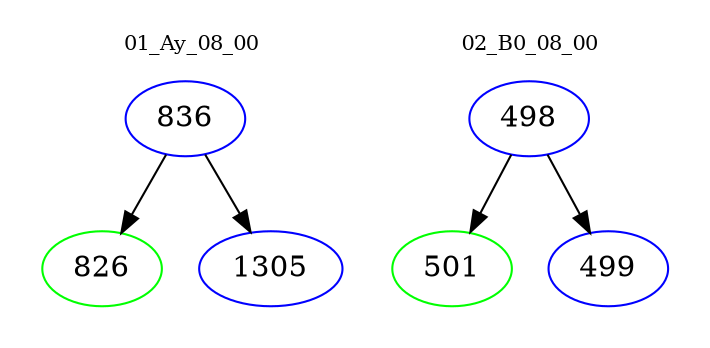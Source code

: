 digraph{
subgraph cluster_0 {
color = white
label = "01_Ay_08_00";
fontsize=10;
T0_836 [label="836", color="blue"]
T0_836 -> T0_826 [color="black"]
T0_826 [label="826", color="green"]
T0_836 -> T0_1305 [color="black"]
T0_1305 [label="1305", color="blue"]
}
subgraph cluster_1 {
color = white
label = "02_B0_08_00";
fontsize=10;
T1_498 [label="498", color="blue"]
T1_498 -> T1_501 [color="black"]
T1_501 [label="501", color="green"]
T1_498 -> T1_499 [color="black"]
T1_499 [label="499", color="blue"]
}
}
